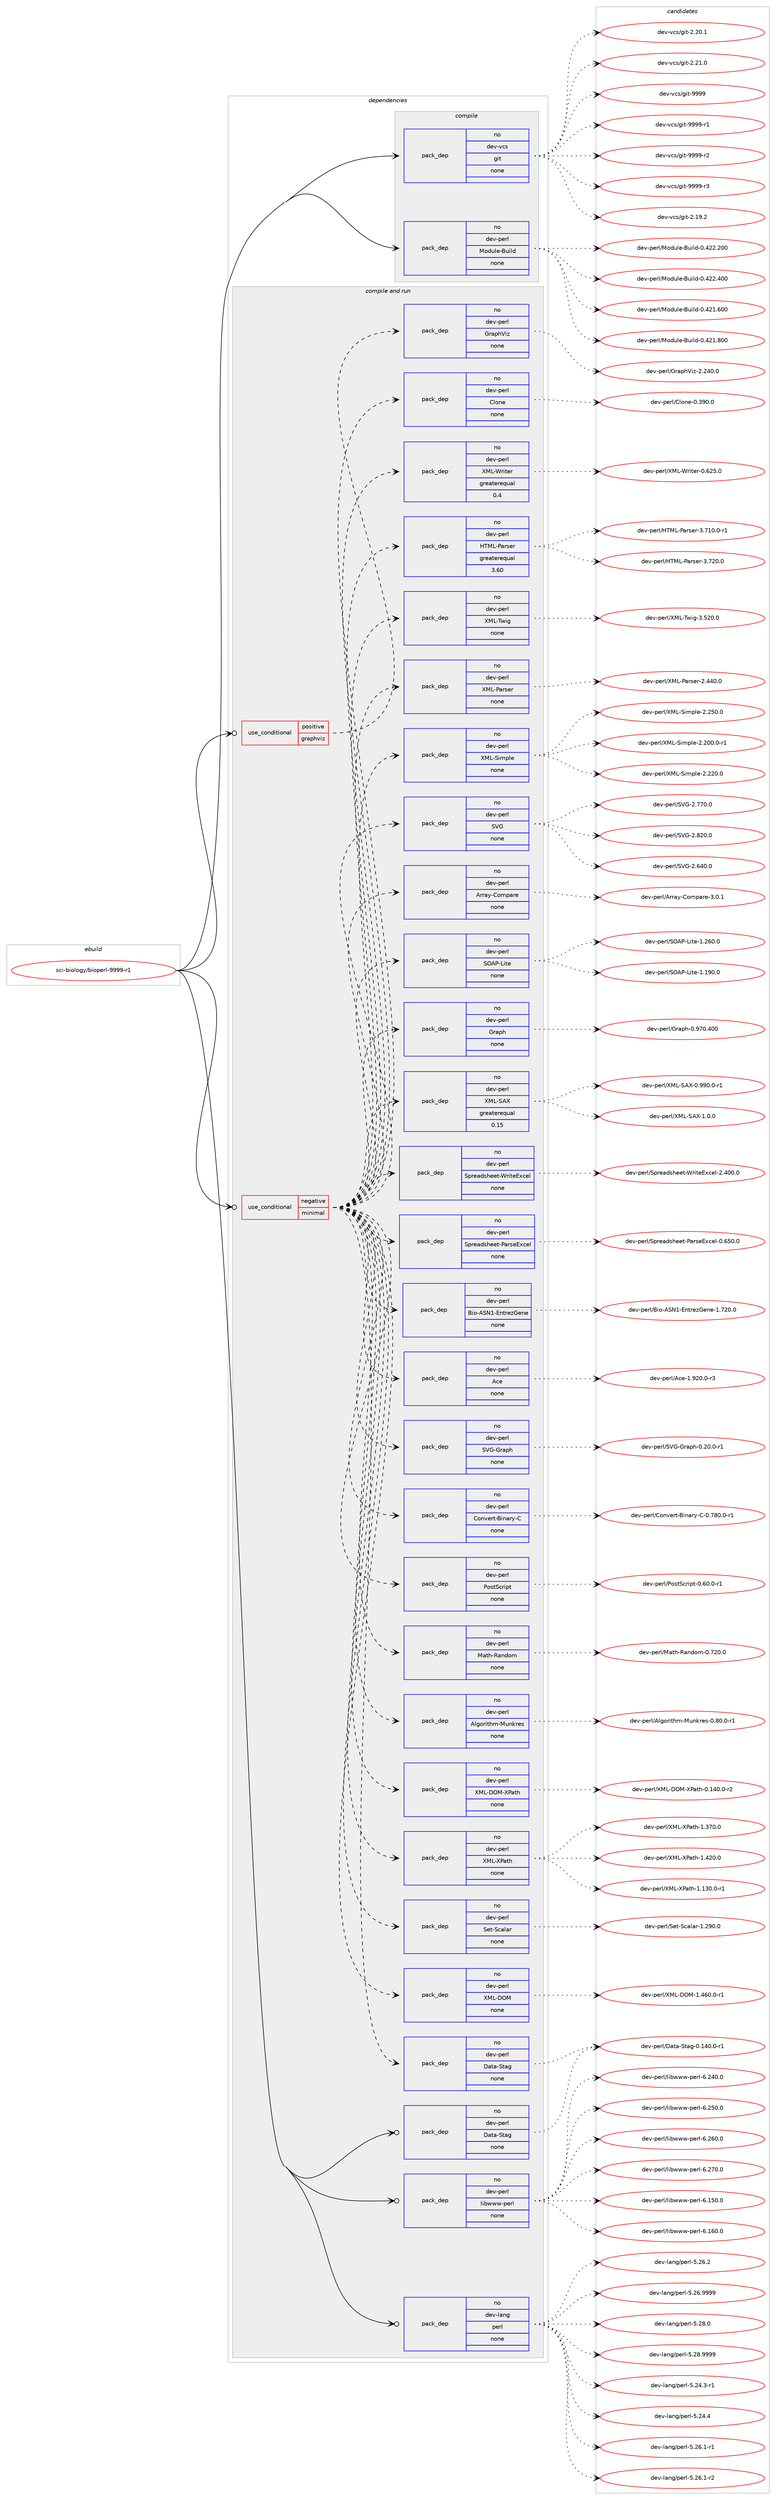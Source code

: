 digraph prolog {

# *************
# Graph options
# *************

newrank=true;
concentrate=true;
compound=true;
graph [rankdir=LR,fontname=Helvetica,fontsize=10,ranksep=1.5];#, ranksep=2.5, nodesep=0.2];
edge  [arrowhead=vee];
node  [fontname=Helvetica,fontsize=10];

# **********
# The ebuild
# **********

subgraph cluster_leftcol {
color=gray;
rank=same;
label=<<i>ebuild</i>>;
id [label="sci-biology/bioperl-9999-r1", color=red, width=4, href="../sci-biology/bioperl-9999-r1.svg"];
}

# ****************
# The dependencies
# ****************

subgraph cluster_midcol {
color=gray;
label=<<i>dependencies</i>>;
subgraph cluster_compile {
fillcolor="#eeeeee";
style=filled;
label=<<i>compile</i>>;
subgraph pack1206248 {
dependency1685812 [label=<<TABLE BORDER="0" CELLBORDER="1" CELLSPACING="0" CELLPADDING="4" WIDTH="220"><TR><TD ROWSPAN="6" CELLPADDING="30">pack_dep</TD></TR><TR><TD WIDTH="110">no</TD></TR><TR><TD>dev-perl</TD></TR><TR><TD>Module-Build</TD></TR><TR><TD>none</TD></TR><TR><TD></TD></TR></TABLE>>, shape=none, color=blue];
}
id:e -> dependency1685812:w [weight=20,style="solid",arrowhead="vee"];
subgraph pack1206249 {
dependency1685813 [label=<<TABLE BORDER="0" CELLBORDER="1" CELLSPACING="0" CELLPADDING="4" WIDTH="220"><TR><TD ROWSPAN="6" CELLPADDING="30">pack_dep</TD></TR><TR><TD WIDTH="110">no</TD></TR><TR><TD>dev-vcs</TD></TR><TR><TD>git</TD></TR><TR><TD>none</TD></TR><TR><TD></TD></TR></TABLE>>, shape=none, color=blue];
}
id:e -> dependency1685813:w [weight=20,style="solid",arrowhead="vee"];
}
subgraph cluster_compileandrun {
fillcolor="#eeeeee";
style=filled;
label=<<i>compile and run</i>>;
subgraph cond452002 {
dependency1685814 [label=<<TABLE BORDER="0" CELLBORDER="1" CELLSPACING="0" CELLPADDING="4"><TR><TD ROWSPAN="3" CELLPADDING="10">use_conditional</TD></TR><TR><TD>negative</TD></TR><TR><TD>minimal</TD></TR></TABLE>>, shape=none, color=red];
subgraph pack1206250 {
dependency1685815 [label=<<TABLE BORDER="0" CELLBORDER="1" CELLSPACING="0" CELLPADDING="4" WIDTH="220"><TR><TD ROWSPAN="6" CELLPADDING="30">pack_dep</TD></TR><TR><TD WIDTH="110">no</TD></TR><TR><TD>dev-perl</TD></TR><TR><TD>Ace</TD></TR><TR><TD>none</TD></TR><TR><TD></TD></TR></TABLE>>, shape=none, color=blue];
}
dependency1685814:e -> dependency1685815:w [weight=20,style="dashed",arrowhead="vee"];
subgraph pack1206251 {
dependency1685816 [label=<<TABLE BORDER="0" CELLBORDER="1" CELLSPACING="0" CELLPADDING="4" WIDTH="220"><TR><TD ROWSPAN="6" CELLPADDING="30">pack_dep</TD></TR><TR><TD WIDTH="110">no</TD></TR><TR><TD>dev-perl</TD></TR><TR><TD>Bio-ASN1-EntrezGene</TD></TR><TR><TD>none</TD></TR><TR><TD></TD></TR></TABLE>>, shape=none, color=blue];
}
dependency1685814:e -> dependency1685816:w [weight=20,style="dashed",arrowhead="vee"];
subgraph pack1206252 {
dependency1685817 [label=<<TABLE BORDER="0" CELLBORDER="1" CELLSPACING="0" CELLPADDING="4" WIDTH="220"><TR><TD ROWSPAN="6" CELLPADDING="30">pack_dep</TD></TR><TR><TD WIDTH="110">no</TD></TR><TR><TD>dev-perl</TD></TR><TR><TD>Spreadsheet-ParseExcel</TD></TR><TR><TD>none</TD></TR><TR><TD></TD></TR></TABLE>>, shape=none, color=blue];
}
dependency1685814:e -> dependency1685817:w [weight=20,style="dashed",arrowhead="vee"];
subgraph pack1206253 {
dependency1685818 [label=<<TABLE BORDER="0" CELLBORDER="1" CELLSPACING="0" CELLPADDING="4" WIDTH="220"><TR><TD ROWSPAN="6" CELLPADDING="30">pack_dep</TD></TR><TR><TD WIDTH="110">no</TD></TR><TR><TD>dev-perl</TD></TR><TR><TD>Spreadsheet-WriteExcel</TD></TR><TR><TD>none</TD></TR><TR><TD></TD></TR></TABLE>>, shape=none, color=blue];
}
dependency1685814:e -> dependency1685818:w [weight=20,style="dashed",arrowhead="vee"];
subgraph pack1206254 {
dependency1685819 [label=<<TABLE BORDER="0" CELLBORDER="1" CELLSPACING="0" CELLPADDING="4" WIDTH="220"><TR><TD ROWSPAN="6" CELLPADDING="30">pack_dep</TD></TR><TR><TD WIDTH="110">no</TD></TR><TR><TD>dev-perl</TD></TR><TR><TD>XML-SAX</TD></TR><TR><TD>greaterequal</TD></TR><TR><TD>0.15</TD></TR></TABLE>>, shape=none, color=blue];
}
dependency1685814:e -> dependency1685819:w [weight=20,style="dashed",arrowhead="vee"];
subgraph pack1206255 {
dependency1685820 [label=<<TABLE BORDER="0" CELLBORDER="1" CELLSPACING="0" CELLPADDING="4" WIDTH="220"><TR><TD ROWSPAN="6" CELLPADDING="30">pack_dep</TD></TR><TR><TD WIDTH="110">no</TD></TR><TR><TD>dev-perl</TD></TR><TR><TD>Graph</TD></TR><TR><TD>none</TD></TR><TR><TD></TD></TR></TABLE>>, shape=none, color=blue];
}
dependency1685814:e -> dependency1685820:w [weight=20,style="dashed",arrowhead="vee"];
subgraph pack1206256 {
dependency1685821 [label=<<TABLE BORDER="0" CELLBORDER="1" CELLSPACING="0" CELLPADDING="4" WIDTH="220"><TR><TD ROWSPAN="6" CELLPADDING="30">pack_dep</TD></TR><TR><TD WIDTH="110">no</TD></TR><TR><TD>dev-perl</TD></TR><TR><TD>SOAP-Lite</TD></TR><TR><TD>none</TD></TR><TR><TD></TD></TR></TABLE>>, shape=none, color=blue];
}
dependency1685814:e -> dependency1685821:w [weight=20,style="dashed",arrowhead="vee"];
subgraph pack1206257 {
dependency1685822 [label=<<TABLE BORDER="0" CELLBORDER="1" CELLSPACING="0" CELLPADDING="4" WIDTH="220"><TR><TD ROWSPAN="6" CELLPADDING="30">pack_dep</TD></TR><TR><TD WIDTH="110">no</TD></TR><TR><TD>dev-perl</TD></TR><TR><TD>Array-Compare</TD></TR><TR><TD>none</TD></TR><TR><TD></TD></TR></TABLE>>, shape=none, color=blue];
}
dependency1685814:e -> dependency1685822:w [weight=20,style="dashed",arrowhead="vee"];
subgraph pack1206258 {
dependency1685823 [label=<<TABLE BORDER="0" CELLBORDER="1" CELLSPACING="0" CELLPADDING="4" WIDTH="220"><TR><TD ROWSPAN="6" CELLPADDING="30">pack_dep</TD></TR><TR><TD WIDTH="110">no</TD></TR><TR><TD>dev-perl</TD></TR><TR><TD>SVG</TD></TR><TR><TD>none</TD></TR><TR><TD></TD></TR></TABLE>>, shape=none, color=blue];
}
dependency1685814:e -> dependency1685823:w [weight=20,style="dashed",arrowhead="vee"];
subgraph pack1206259 {
dependency1685824 [label=<<TABLE BORDER="0" CELLBORDER="1" CELLSPACING="0" CELLPADDING="4" WIDTH="220"><TR><TD ROWSPAN="6" CELLPADDING="30">pack_dep</TD></TR><TR><TD WIDTH="110">no</TD></TR><TR><TD>dev-perl</TD></TR><TR><TD>XML-Simple</TD></TR><TR><TD>none</TD></TR><TR><TD></TD></TR></TABLE>>, shape=none, color=blue];
}
dependency1685814:e -> dependency1685824:w [weight=20,style="dashed",arrowhead="vee"];
subgraph pack1206260 {
dependency1685825 [label=<<TABLE BORDER="0" CELLBORDER="1" CELLSPACING="0" CELLPADDING="4" WIDTH="220"><TR><TD ROWSPAN="6" CELLPADDING="30">pack_dep</TD></TR><TR><TD WIDTH="110">no</TD></TR><TR><TD>dev-perl</TD></TR><TR><TD>XML-Parser</TD></TR><TR><TD>none</TD></TR><TR><TD></TD></TR></TABLE>>, shape=none, color=blue];
}
dependency1685814:e -> dependency1685825:w [weight=20,style="dashed",arrowhead="vee"];
subgraph pack1206261 {
dependency1685826 [label=<<TABLE BORDER="0" CELLBORDER="1" CELLSPACING="0" CELLPADDING="4" WIDTH="220"><TR><TD ROWSPAN="6" CELLPADDING="30">pack_dep</TD></TR><TR><TD WIDTH="110">no</TD></TR><TR><TD>dev-perl</TD></TR><TR><TD>XML-Twig</TD></TR><TR><TD>none</TD></TR><TR><TD></TD></TR></TABLE>>, shape=none, color=blue];
}
dependency1685814:e -> dependency1685826:w [weight=20,style="dashed",arrowhead="vee"];
subgraph pack1206262 {
dependency1685827 [label=<<TABLE BORDER="0" CELLBORDER="1" CELLSPACING="0" CELLPADDING="4" WIDTH="220"><TR><TD ROWSPAN="6" CELLPADDING="30">pack_dep</TD></TR><TR><TD WIDTH="110">no</TD></TR><TR><TD>dev-perl</TD></TR><TR><TD>HTML-Parser</TD></TR><TR><TD>greaterequal</TD></TR><TR><TD>3.60</TD></TR></TABLE>>, shape=none, color=blue];
}
dependency1685814:e -> dependency1685827:w [weight=20,style="dashed",arrowhead="vee"];
subgraph pack1206263 {
dependency1685828 [label=<<TABLE BORDER="0" CELLBORDER="1" CELLSPACING="0" CELLPADDING="4" WIDTH="220"><TR><TD ROWSPAN="6" CELLPADDING="30">pack_dep</TD></TR><TR><TD WIDTH="110">no</TD></TR><TR><TD>dev-perl</TD></TR><TR><TD>XML-Writer</TD></TR><TR><TD>greaterequal</TD></TR><TR><TD>0.4</TD></TR></TABLE>>, shape=none, color=blue];
}
dependency1685814:e -> dependency1685828:w [weight=20,style="dashed",arrowhead="vee"];
subgraph pack1206264 {
dependency1685829 [label=<<TABLE BORDER="0" CELLBORDER="1" CELLSPACING="0" CELLPADDING="4" WIDTH="220"><TR><TD ROWSPAN="6" CELLPADDING="30">pack_dep</TD></TR><TR><TD WIDTH="110">no</TD></TR><TR><TD>dev-perl</TD></TR><TR><TD>Clone</TD></TR><TR><TD>none</TD></TR><TR><TD></TD></TR></TABLE>>, shape=none, color=blue];
}
dependency1685814:e -> dependency1685829:w [weight=20,style="dashed",arrowhead="vee"];
subgraph pack1206265 {
dependency1685830 [label=<<TABLE BORDER="0" CELLBORDER="1" CELLSPACING="0" CELLPADDING="4" WIDTH="220"><TR><TD ROWSPAN="6" CELLPADDING="30">pack_dep</TD></TR><TR><TD WIDTH="110">no</TD></TR><TR><TD>dev-perl</TD></TR><TR><TD>XML-DOM</TD></TR><TR><TD>none</TD></TR><TR><TD></TD></TR></TABLE>>, shape=none, color=blue];
}
dependency1685814:e -> dependency1685830:w [weight=20,style="dashed",arrowhead="vee"];
subgraph pack1206266 {
dependency1685831 [label=<<TABLE BORDER="0" CELLBORDER="1" CELLSPACING="0" CELLPADDING="4" WIDTH="220"><TR><TD ROWSPAN="6" CELLPADDING="30">pack_dep</TD></TR><TR><TD WIDTH="110">no</TD></TR><TR><TD>dev-perl</TD></TR><TR><TD>Set-Scalar</TD></TR><TR><TD>none</TD></TR><TR><TD></TD></TR></TABLE>>, shape=none, color=blue];
}
dependency1685814:e -> dependency1685831:w [weight=20,style="dashed",arrowhead="vee"];
subgraph pack1206267 {
dependency1685832 [label=<<TABLE BORDER="0" CELLBORDER="1" CELLSPACING="0" CELLPADDING="4" WIDTH="220"><TR><TD ROWSPAN="6" CELLPADDING="30">pack_dep</TD></TR><TR><TD WIDTH="110">no</TD></TR><TR><TD>dev-perl</TD></TR><TR><TD>XML-XPath</TD></TR><TR><TD>none</TD></TR><TR><TD></TD></TR></TABLE>>, shape=none, color=blue];
}
dependency1685814:e -> dependency1685832:w [weight=20,style="dashed",arrowhead="vee"];
subgraph pack1206268 {
dependency1685833 [label=<<TABLE BORDER="0" CELLBORDER="1" CELLSPACING="0" CELLPADDING="4" WIDTH="220"><TR><TD ROWSPAN="6" CELLPADDING="30">pack_dep</TD></TR><TR><TD WIDTH="110">no</TD></TR><TR><TD>dev-perl</TD></TR><TR><TD>XML-DOM-XPath</TD></TR><TR><TD>none</TD></TR><TR><TD></TD></TR></TABLE>>, shape=none, color=blue];
}
dependency1685814:e -> dependency1685833:w [weight=20,style="dashed",arrowhead="vee"];
subgraph pack1206269 {
dependency1685834 [label=<<TABLE BORDER="0" CELLBORDER="1" CELLSPACING="0" CELLPADDING="4" WIDTH="220"><TR><TD ROWSPAN="6" CELLPADDING="30">pack_dep</TD></TR><TR><TD WIDTH="110">no</TD></TR><TR><TD>dev-perl</TD></TR><TR><TD>Algorithm-Munkres</TD></TR><TR><TD>none</TD></TR><TR><TD></TD></TR></TABLE>>, shape=none, color=blue];
}
dependency1685814:e -> dependency1685834:w [weight=20,style="dashed",arrowhead="vee"];
subgraph pack1206270 {
dependency1685835 [label=<<TABLE BORDER="0" CELLBORDER="1" CELLSPACING="0" CELLPADDING="4" WIDTH="220"><TR><TD ROWSPAN="6" CELLPADDING="30">pack_dep</TD></TR><TR><TD WIDTH="110">no</TD></TR><TR><TD>dev-perl</TD></TR><TR><TD>Data-Stag</TD></TR><TR><TD>none</TD></TR><TR><TD></TD></TR></TABLE>>, shape=none, color=blue];
}
dependency1685814:e -> dependency1685835:w [weight=20,style="dashed",arrowhead="vee"];
subgraph pack1206271 {
dependency1685836 [label=<<TABLE BORDER="0" CELLBORDER="1" CELLSPACING="0" CELLPADDING="4" WIDTH="220"><TR><TD ROWSPAN="6" CELLPADDING="30">pack_dep</TD></TR><TR><TD WIDTH="110">no</TD></TR><TR><TD>dev-perl</TD></TR><TR><TD>Math-Random</TD></TR><TR><TD>none</TD></TR><TR><TD></TD></TR></TABLE>>, shape=none, color=blue];
}
dependency1685814:e -> dependency1685836:w [weight=20,style="dashed",arrowhead="vee"];
subgraph pack1206272 {
dependency1685837 [label=<<TABLE BORDER="0" CELLBORDER="1" CELLSPACING="0" CELLPADDING="4" WIDTH="220"><TR><TD ROWSPAN="6" CELLPADDING="30">pack_dep</TD></TR><TR><TD WIDTH="110">no</TD></TR><TR><TD>dev-perl</TD></TR><TR><TD>PostScript</TD></TR><TR><TD>none</TD></TR><TR><TD></TD></TR></TABLE>>, shape=none, color=blue];
}
dependency1685814:e -> dependency1685837:w [weight=20,style="dashed",arrowhead="vee"];
subgraph pack1206273 {
dependency1685838 [label=<<TABLE BORDER="0" CELLBORDER="1" CELLSPACING="0" CELLPADDING="4" WIDTH="220"><TR><TD ROWSPAN="6" CELLPADDING="30">pack_dep</TD></TR><TR><TD WIDTH="110">no</TD></TR><TR><TD>dev-perl</TD></TR><TR><TD>Convert-Binary-C</TD></TR><TR><TD>none</TD></TR><TR><TD></TD></TR></TABLE>>, shape=none, color=blue];
}
dependency1685814:e -> dependency1685838:w [weight=20,style="dashed",arrowhead="vee"];
subgraph pack1206274 {
dependency1685839 [label=<<TABLE BORDER="0" CELLBORDER="1" CELLSPACING="0" CELLPADDING="4" WIDTH="220"><TR><TD ROWSPAN="6" CELLPADDING="30">pack_dep</TD></TR><TR><TD WIDTH="110">no</TD></TR><TR><TD>dev-perl</TD></TR><TR><TD>SVG-Graph</TD></TR><TR><TD>none</TD></TR><TR><TD></TD></TR></TABLE>>, shape=none, color=blue];
}
dependency1685814:e -> dependency1685839:w [weight=20,style="dashed",arrowhead="vee"];
}
id:e -> dependency1685814:w [weight=20,style="solid",arrowhead="odotvee"];
subgraph cond452003 {
dependency1685840 [label=<<TABLE BORDER="0" CELLBORDER="1" CELLSPACING="0" CELLPADDING="4"><TR><TD ROWSPAN="3" CELLPADDING="10">use_conditional</TD></TR><TR><TD>positive</TD></TR><TR><TD>graphviz</TD></TR></TABLE>>, shape=none, color=red];
subgraph pack1206275 {
dependency1685841 [label=<<TABLE BORDER="0" CELLBORDER="1" CELLSPACING="0" CELLPADDING="4" WIDTH="220"><TR><TD ROWSPAN="6" CELLPADDING="30">pack_dep</TD></TR><TR><TD WIDTH="110">no</TD></TR><TR><TD>dev-perl</TD></TR><TR><TD>GraphViz</TD></TR><TR><TD>none</TD></TR><TR><TD></TD></TR></TABLE>>, shape=none, color=blue];
}
dependency1685840:e -> dependency1685841:w [weight=20,style="dashed",arrowhead="vee"];
}
id:e -> dependency1685840:w [weight=20,style="solid",arrowhead="odotvee"];
subgraph pack1206276 {
dependency1685842 [label=<<TABLE BORDER="0" CELLBORDER="1" CELLSPACING="0" CELLPADDING="4" WIDTH="220"><TR><TD ROWSPAN="6" CELLPADDING="30">pack_dep</TD></TR><TR><TD WIDTH="110">no</TD></TR><TR><TD>dev-lang</TD></TR><TR><TD>perl</TD></TR><TR><TD>none</TD></TR><TR><TD></TD></TR></TABLE>>, shape=none, color=blue];
}
id:e -> dependency1685842:w [weight=20,style="solid",arrowhead="odotvee"];
subgraph pack1206277 {
dependency1685843 [label=<<TABLE BORDER="0" CELLBORDER="1" CELLSPACING="0" CELLPADDING="4" WIDTH="220"><TR><TD ROWSPAN="6" CELLPADDING="30">pack_dep</TD></TR><TR><TD WIDTH="110">no</TD></TR><TR><TD>dev-perl</TD></TR><TR><TD>Data-Stag</TD></TR><TR><TD>none</TD></TR><TR><TD></TD></TR></TABLE>>, shape=none, color=blue];
}
id:e -> dependency1685843:w [weight=20,style="solid",arrowhead="odotvee"];
subgraph pack1206278 {
dependency1685844 [label=<<TABLE BORDER="0" CELLBORDER="1" CELLSPACING="0" CELLPADDING="4" WIDTH="220"><TR><TD ROWSPAN="6" CELLPADDING="30">pack_dep</TD></TR><TR><TD WIDTH="110">no</TD></TR><TR><TD>dev-perl</TD></TR><TR><TD>libwww-perl</TD></TR><TR><TD>none</TD></TR><TR><TD></TD></TR></TABLE>>, shape=none, color=blue];
}
id:e -> dependency1685844:w [weight=20,style="solid",arrowhead="odotvee"];
}
subgraph cluster_run {
fillcolor="#eeeeee";
style=filled;
label=<<i>run</i>>;
}
}

# **************
# The candidates
# **************

subgraph cluster_choices {
rank=same;
color=gray;
label=<<i>candidates</i>>;

subgraph choice1206248 {
color=black;
nodesep=1;
choice100101118451121011141084777111100117108101456611710510810045484652504946544848 [label="dev-perl/Module-Build-0.421.600", color=red, width=4,href="../dev-perl/Module-Build-0.421.600.svg"];
choice100101118451121011141084777111100117108101456611710510810045484652504946564848 [label="dev-perl/Module-Build-0.421.800", color=red, width=4,href="../dev-perl/Module-Build-0.421.800.svg"];
choice100101118451121011141084777111100117108101456611710510810045484652505046504848 [label="dev-perl/Module-Build-0.422.200", color=red, width=4,href="../dev-perl/Module-Build-0.422.200.svg"];
choice100101118451121011141084777111100117108101456611710510810045484652505046524848 [label="dev-perl/Module-Build-0.422.400", color=red, width=4,href="../dev-perl/Module-Build-0.422.400.svg"];
dependency1685812:e -> choice100101118451121011141084777111100117108101456611710510810045484652504946544848:w [style=dotted,weight="100"];
dependency1685812:e -> choice100101118451121011141084777111100117108101456611710510810045484652504946564848:w [style=dotted,weight="100"];
dependency1685812:e -> choice100101118451121011141084777111100117108101456611710510810045484652505046504848:w [style=dotted,weight="100"];
dependency1685812:e -> choice100101118451121011141084777111100117108101456611710510810045484652505046524848:w [style=dotted,weight="100"];
}
subgraph choice1206249 {
color=black;
nodesep=1;
choice10010111845118991154710310511645504649574650 [label="dev-vcs/git-2.19.2", color=red, width=4,href="../dev-vcs/git-2.19.2.svg"];
choice10010111845118991154710310511645504650484649 [label="dev-vcs/git-2.20.1", color=red, width=4,href="../dev-vcs/git-2.20.1.svg"];
choice10010111845118991154710310511645504650494648 [label="dev-vcs/git-2.21.0", color=red, width=4,href="../dev-vcs/git-2.21.0.svg"];
choice1001011184511899115471031051164557575757 [label="dev-vcs/git-9999", color=red, width=4,href="../dev-vcs/git-9999.svg"];
choice10010111845118991154710310511645575757574511449 [label="dev-vcs/git-9999-r1", color=red, width=4,href="../dev-vcs/git-9999-r1.svg"];
choice10010111845118991154710310511645575757574511450 [label="dev-vcs/git-9999-r2", color=red, width=4,href="../dev-vcs/git-9999-r2.svg"];
choice10010111845118991154710310511645575757574511451 [label="dev-vcs/git-9999-r3", color=red, width=4,href="../dev-vcs/git-9999-r3.svg"];
dependency1685813:e -> choice10010111845118991154710310511645504649574650:w [style=dotted,weight="100"];
dependency1685813:e -> choice10010111845118991154710310511645504650484649:w [style=dotted,weight="100"];
dependency1685813:e -> choice10010111845118991154710310511645504650494648:w [style=dotted,weight="100"];
dependency1685813:e -> choice1001011184511899115471031051164557575757:w [style=dotted,weight="100"];
dependency1685813:e -> choice10010111845118991154710310511645575757574511449:w [style=dotted,weight="100"];
dependency1685813:e -> choice10010111845118991154710310511645575757574511450:w [style=dotted,weight="100"];
dependency1685813:e -> choice10010111845118991154710310511645575757574511451:w [style=dotted,weight="100"];
}
subgraph choice1206250 {
color=black;
nodesep=1;
choice1001011184511210111410847659910145494657504846484511451 [label="dev-perl/Ace-1.920.0-r3", color=red, width=4,href="../dev-perl/Ace-1.920.0-r3.svg"];
dependency1685815:e -> choice1001011184511210111410847659910145494657504846484511451:w [style=dotted,weight="100"];
}
subgraph choice1206251 {
color=black;
nodesep=1;
choice10010111845112101114108476610511145658378494569110116114101122711011101014549465550484648 [label="dev-perl/Bio-ASN1-EntrezGene-1.720.0", color=red, width=4,href="../dev-perl/Bio-ASN1-EntrezGene-1.720.0.svg"];
dependency1685816:e -> choice10010111845112101114108476610511145658378494569110116114101122711011101014549465550484648:w [style=dotted,weight="100"];
}
subgraph choice1206252 {
color=black;
nodesep=1;
choice1001011184511210111410847831121141019710011510410110111645809711411510169120991011084548465453484648 [label="dev-perl/Spreadsheet-ParseExcel-0.650.0", color=red, width=4,href="../dev-perl/Spreadsheet-ParseExcel-0.650.0.svg"];
dependency1685817:e -> choice1001011184511210111410847831121141019710011510410110111645809711411510169120991011084548465453484648:w [style=dotted,weight="100"];
}
subgraph choice1206253 {
color=black;
nodesep=1;
choice10010111845112101114108478311211410197100115104101101116458711410511610169120991011084550465248484648 [label="dev-perl/Spreadsheet-WriteExcel-2.400.0", color=red, width=4,href="../dev-perl/Spreadsheet-WriteExcel-2.400.0.svg"];
dependency1685818:e -> choice10010111845112101114108478311211410197100115104101101116458711410511610169120991011084550465248484648:w [style=dotted,weight="100"];
}
subgraph choice1206254 {
color=black;
nodesep=1;
choice10010111845112101114108478877764583658845484657574846484511449 [label="dev-perl/XML-SAX-0.990.0-r1", color=red, width=4,href="../dev-perl/XML-SAX-0.990.0-r1.svg"];
choice100101118451121011141084788777645836588454946484648 [label="dev-perl/XML-SAX-1.0.0", color=red, width=4,href="../dev-perl/XML-SAX-1.0.0.svg"];
dependency1685819:e -> choice10010111845112101114108478877764583658845484657574846484511449:w [style=dotted,weight="100"];
dependency1685819:e -> choice100101118451121011141084788777645836588454946484648:w [style=dotted,weight="100"];
}
subgraph choice1206255 {
color=black;
nodesep=1;
choice1001011184511210111410847711149711210445484657554846524848 [label="dev-perl/Graph-0.970.400", color=red, width=4,href="../dev-perl/Graph-0.970.400.svg"];
dependency1685820:e -> choice1001011184511210111410847711149711210445484657554846524848:w [style=dotted,weight="100"];
}
subgraph choice1206256 {
color=black;
nodesep=1;
choice10010111845112101114108478379658045761051161014549464957484648 [label="dev-perl/SOAP-Lite-1.190.0", color=red, width=4,href="../dev-perl/SOAP-Lite-1.190.0.svg"];
choice10010111845112101114108478379658045761051161014549465054484648 [label="dev-perl/SOAP-Lite-1.260.0", color=red, width=4,href="../dev-perl/SOAP-Lite-1.260.0.svg"];
dependency1685821:e -> choice10010111845112101114108478379658045761051161014549464957484648:w [style=dotted,weight="100"];
dependency1685821:e -> choice10010111845112101114108478379658045761051161014549465054484648:w [style=dotted,weight="100"];
}
subgraph choice1206257 {
color=black;
nodesep=1;
choice10010111845112101114108476511411497121456711110911297114101455146484649 [label="dev-perl/Array-Compare-3.0.1", color=red, width=4,href="../dev-perl/Array-Compare-3.0.1.svg"];
dependency1685822:e -> choice10010111845112101114108476511411497121456711110911297114101455146484649:w [style=dotted,weight="100"];
}
subgraph choice1206258 {
color=black;
nodesep=1;
choice10010111845112101114108478386714550465452484648 [label="dev-perl/SVG-2.640.0", color=red, width=4,href="../dev-perl/SVG-2.640.0.svg"];
choice10010111845112101114108478386714550465555484648 [label="dev-perl/SVG-2.770.0", color=red, width=4,href="../dev-perl/SVG-2.770.0.svg"];
choice10010111845112101114108478386714550465650484648 [label="dev-perl/SVG-2.820.0", color=red, width=4,href="../dev-perl/SVG-2.820.0.svg"];
dependency1685823:e -> choice10010111845112101114108478386714550465452484648:w [style=dotted,weight="100"];
dependency1685823:e -> choice10010111845112101114108478386714550465555484648:w [style=dotted,weight="100"];
dependency1685823:e -> choice10010111845112101114108478386714550465650484648:w [style=dotted,weight="100"];
}
subgraph choice1206259 {
color=black;
nodesep=1;
choice1001011184511210111410847887776458310510911210810145504650484846484511449 [label="dev-perl/XML-Simple-2.200.0-r1", color=red, width=4,href="../dev-perl/XML-Simple-2.200.0-r1.svg"];
choice100101118451121011141084788777645831051091121081014550465050484648 [label="dev-perl/XML-Simple-2.220.0", color=red, width=4,href="../dev-perl/XML-Simple-2.220.0.svg"];
choice100101118451121011141084788777645831051091121081014550465053484648 [label="dev-perl/XML-Simple-2.250.0", color=red, width=4,href="../dev-perl/XML-Simple-2.250.0.svg"];
dependency1685824:e -> choice1001011184511210111410847887776458310510911210810145504650484846484511449:w [style=dotted,weight="100"];
dependency1685824:e -> choice100101118451121011141084788777645831051091121081014550465050484648:w [style=dotted,weight="100"];
dependency1685824:e -> choice100101118451121011141084788777645831051091121081014550465053484648:w [style=dotted,weight="100"];
}
subgraph choice1206260 {
color=black;
nodesep=1;
choice10010111845112101114108478877764580971141151011144550465252484648 [label="dev-perl/XML-Parser-2.440.0", color=red, width=4,href="../dev-perl/XML-Parser-2.440.0.svg"];
dependency1685825:e -> choice10010111845112101114108478877764580971141151011144550465252484648:w [style=dotted,weight="100"];
}
subgraph choice1206261 {
color=black;
nodesep=1;
choice100101118451121011141084788777645841191051034551465350484648 [label="dev-perl/XML-Twig-3.520.0", color=red, width=4,href="../dev-perl/XML-Twig-3.520.0.svg"];
dependency1685826:e -> choice100101118451121011141084788777645841191051034551465350484648:w [style=dotted,weight="100"];
}
subgraph choice1206262 {
color=black;
nodesep=1;
choice10010111845112101114108477284777645809711411510111445514655494846484511449 [label="dev-perl/HTML-Parser-3.710.0-r1", color=red, width=4,href="../dev-perl/HTML-Parser-3.710.0-r1.svg"];
choice1001011184511210111410847728477764580971141151011144551465550484648 [label="dev-perl/HTML-Parser-3.720.0", color=red, width=4,href="../dev-perl/HTML-Parser-3.720.0.svg"];
dependency1685827:e -> choice10010111845112101114108477284777645809711411510111445514655494846484511449:w [style=dotted,weight="100"];
dependency1685827:e -> choice1001011184511210111410847728477764580971141151011144551465550484648:w [style=dotted,weight="100"];
}
subgraph choice1206263 {
color=black;
nodesep=1;
choice100101118451121011141084788777645871141051161011144548465450534648 [label="dev-perl/XML-Writer-0.625.0", color=red, width=4,href="../dev-perl/XML-Writer-0.625.0.svg"];
dependency1685828:e -> choice100101118451121011141084788777645871141051161011144548465450534648:w [style=dotted,weight="100"];
}
subgraph choice1206264 {
color=black;
nodesep=1;
choice1001011184511210111410847671081111101014548465157484648 [label="dev-perl/Clone-0.390.0", color=red, width=4,href="../dev-perl/Clone-0.390.0.svg"];
dependency1685829:e -> choice1001011184511210111410847671081111101014548465157484648:w [style=dotted,weight="100"];
}
subgraph choice1206265 {
color=black;
nodesep=1;
choice10010111845112101114108478877764568797745494652544846484511449 [label="dev-perl/XML-DOM-1.460.0-r1", color=red, width=4,href="../dev-perl/XML-DOM-1.460.0-r1.svg"];
dependency1685830:e -> choice10010111845112101114108478877764568797745494652544846484511449:w [style=dotted,weight="100"];
}
subgraph choice1206266 {
color=black;
nodesep=1;
choice10010111845112101114108478310111645839997108971144549465057484648 [label="dev-perl/Set-Scalar-1.290.0", color=red, width=4,href="../dev-perl/Set-Scalar-1.290.0.svg"];
dependency1685831:e -> choice10010111845112101114108478310111645839997108971144549465057484648:w [style=dotted,weight="100"];
}
subgraph choice1206267 {
color=black;
nodesep=1;
choice10010111845112101114108478877764588809711610445494649514846484511449 [label="dev-perl/XML-XPath-1.130.0-r1", color=red, width=4,href="../dev-perl/XML-XPath-1.130.0-r1.svg"];
choice1001011184511210111410847887776458880971161044549465155484648 [label="dev-perl/XML-XPath-1.370.0", color=red, width=4,href="../dev-perl/XML-XPath-1.370.0.svg"];
choice1001011184511210111410847887776458880971161044549465250484648 [label="dev-perl/XML-XPath-1.420.0", color=red, width=4,href="../dev-perl/XML-XPath-1.420.0.svg"];
dependency1685832:e -> choice10010111845112101114108478877764588809711610445494649514846484511449:w [style=dotted,weight="100"];
dependency1685832:e -> choice1001011184511210111410847887776458880971161044549465155484648:w [style=dotted,weight="100"];
dependency1685832:e -> choice1001011184511210111410847887776458880971161044549465250484648:w [style=dotted,weight="100"];
}
subgraph choice1206268 {
color=black;
nodesep=1;
choice1001011184511210111410847887776456879774588809711610445484649524846484511450 [label="dev-perl/XML-DOM-XPath-0.140.0-r2", color=red, width=4,href="../dev-perl/XML-DOM-XPath-0.140.0-r2.svg"];
dependency1685833:e -> choice1001011184511210111410847887776456879774588809711610445484649524846484511450:w [style=dotted,weight="100"];
}
subgraph choice1206269 {
color=black;
nodesep=1;
choice1001011184511210111410847651081031111141051161041094577117110107114101115454846564846484511449 [label="dev-perl/Algorithm-Munkres-0.80.0-r1", color=red, width=4,href="../dev-perl/Algorithm-Munkres-0.80.0-r1.svg"];
dependency1685834:e -> choice1001011184511210111410847651081031111141051161041094577117110107114101115454846564846484511449:w [style=dotted,weight="100"];
}
subgraph choice1206270 {
color=black;
nodesep=1;
choice100101118451121011141084768971169745831169710345484649524846484511449 [label="dev-perl/Data-Stag-0.140.0-r1", color=red, width=4,href="../dev-perl/Data-Stag-0.140.0-r1.svg"];
dependency1685835:e -> choice100101118451121011141084768971169745831169710345484649524846484511449:w [style=dotted,weight="100"];
}
subgraph choice1206271 {
color=black;
nodesep=1;
choice100101118451121011141084777971161044582971101001111094548465550484648 [label="dev-perl/Math-Random-0.720.0", color=red, width=4,href="../dev-perl/Math-Random-0.720.0.svg"];
dependency1685836:e -> choice100101118451121011141084777971161044582971101001111094548465550484648:w [style=dotted,weight="100"];
}
subgraph choice1206272 {
color=black;
nodesep=1;
choice1001011184511210111410847801111151168399114105112116454846544846484511449 [label="dev-perl/PostScript-0.60.0-r1", color=red, width=4,href="../dev-perl/PostScript-0.60.0-r1.svg"];
dependency1685837:e -> choice1001011184511210111410847801111151168399114105112116454846544846484511449:w [style=dotted,weight="100"];
}
subgraph choice1206273 {
color=black;
nodesep=1;
choice100101118451121011141084767111110118101114116456610511097114121456745484655564846484511449 [label="dev-perl/Convert-Binary-C-0.780.0-r1", color=red, width=4,href="../dev-perl/Convert-Binary-C-0.780.0-r1.svg"];
dependency1685838:e -> choice100101118451121011141084767111110118101114116456610511097114121456745484655564846484511449:w [style=dotted,weight="100"];
}
subgraph choice1206274 {
color=black;
nodesep=1;
choice1001011184511210111410847838671457111497112104454846504846484511449 [label="dev-perl/SVG-Graph-0.20.0-r1", color=red, width=4,href="../dev-perl/SVG-Graph-0.20.0-r1.svg"];
dependency1685839:e -> choice1001011184511210111410847838671457111497112104454846504846484511449:w [style=dotted,weight="100"];
}
subgraph choice1206275 {
color=black;
nodesep=1;
choice10010111845112101114108477111497112104861051224550465052484648 [label="dev-perl/GraphViz-2.240.0", color=red, width=4,href="../dev-perl/GraphViz-2.240.0.svg"];
dependency1685841:e -> choice10010111845112101114108477111497112104861051224550465052484648:w [style=dotted,weight="100"];
}
subgraph choice1206276 {
color=black;
nodesep=1;
choice100101118451089711010347112101114108455346505246514511449 [label="dev-lang/perl-5.24.3-r1", color=red, width=4,href="../dev-lang/perl-5.24.3-r1.svg"];
choice10010111845108971101034711210111410845534650524652 [label="dev-lang/perl-5.24.4", color=red, width=4,href="../dev-lang/perl-5.24.4.svg"];
choice100101118451089711010347112101114108455346505446494511449 [label="dev-lang/perl-5.26.1-r1", color=red, width=4,href="../dev-lang/perl-5.26.1-r1.svg"];
choice100101118451089711010347112101114108455346505446494511450 [label="dev-lang/perl-5.26.1-r2", color=red, width=4,href="../dev-lang/perl-5.26.1-r2.svg"];
choice10010111845108971101034711210111410845534650544650 [label="dev-lang/perl-5.26.2", color=red, width=4,href="../dev-lang/perl-5.26.2.svg"];
choice10010111845108971101034711210111410845534650544657575757 [label="dev-lang/perl-5.26.9999", color=red, width=4,href="../dev-lang/perl-5.26.9999.svg"];
choice10010111845108971101034711210111410845534650564648 [label="dev-lang/perl-5.28.0", color=red, width=4,href="../dev-lang/perl-5.28.0.svg"];
choice10010111845108971101034711210111410845534650564657575757 [label="dev-lang/perl-5.28.9999", color=red, width=4,href="../dev-lang/perl-5.28.9999.svg"];
dependency1685842:e -> choice100101118451089711010347112101114108455346505246514511449:w [style=dotted,weight="100"];
dependency1685842:e -> choice10010111845108971101034711210111410845534650524652:w [style=dotted,weight="100"];
dependency1685842:e -> choice100101118451089711010347112101114108455346505446494511449:w [style=dotted,weight="100"];
dependency1685842:e -> choice100101118451089711010347112101114108455346505446494511450:w [style=dotted,weight="100"];
dependency1685842:e -> choice10010111845108971101034711210111410845534650544650:w [style=dotted,weight="100"];
dependency1685842:e -> choice10010111845108971101034711210111410845534650544657575757:w [style=dotted,weight="100"];
dependency1685842:e -> choice10010111845108971101034711210111410845534650564648:w [style=dotted,weight="100"];
dependency1685842:e -> choice10010111845108971101034711210111410845534650564657575757:w [style=dotted,weight="100"];
}
subgraph choice1206277 {
color=black;
nodesep=1;
choice100101118451121011141084768971169745831169710345484649524846484511449 [label="dev-perl/Data-Stag-0.140.0-r1", color=red, width=4,href="../dev-perl/Data-Stag-0.140.0-r1.svg"];
dependency1685843:e -> choice100101118451121011141084768971169745831169710345484649524846484511449:w [style=dotted,weight="100"];
}
subgraph choice1206278 {
color=black;
nodesep=1;
choice100101118451121011141084710810598119119119451121011141084554464953484648 [label="dev-perl/libwww-perl-6.150.0", color=red, width=4,href="../dev-perl/libwww-perl-6.150.0.svg"];
choice100101118451121011141084710810598119119119451121011141084554464954484648 [label="dev-perl/libwww-perl-6.160.0", color=red, width=4,href="../dev-perl/libwww-perl-6.160.0.svg"];
choice100101118451121011141084710810598119119119451121011141084554465052484648 [label="dev-perl/libwww-perl-6.240.0", color=red, width=4,href="../dev-perl/libwww-perl-6.240.0.svg"];
choice100101118451121011141084710810598119119119451121011141084554465053484648 [label="dev-perl/libwww-perl-6.250.0", color=red, width=4,href="../dev-perl/libwww-perl-6.250.0.svg"];
choice100101118451121011141084710810598119119119451121011141084554465054484648 [label="dev-perl/libwww-perl-6.260.0", color=red, width=4,href="../dev-perl/libwww-perl-6.260.0.svg"];
choice100101118451121011141084710810598119119119451121011141084554465055484648 [label="dev-perl/libwww-perl-6.270.0", color=red, width=4,href="../dev-perl/libwww-perl-6.270.0.svg"];
dependency1685844:e -> choice100101118451121011141084710810598119119119451121011141084554464953484648:w [style=dotted,weight="100"];
dependency1685844:e -> choice100101118451121011141084710810598119119119451121011141084554464954484648:w [style=dotted,weight="100"];
dependency1685844:e -> choice100101118451121011141084710810598119119119451121011141084554465052484648:w [style=dotted,weight="100"];
dependency1685844:e -> choice100101118451121011141084710810598119119119451121011141084554465053484648:w [style=dotted,weight="100"];
dependency1685844:e -> choice100101118451121011141084710810598119119119451121011141084554465054484648:w [style=dotted,weight="100"];
dependency1685844:e -> choice100101118451121011141084710810598119119119451121011141084554465055484648:w [style=dotted,weight="100"];
}
}

}
